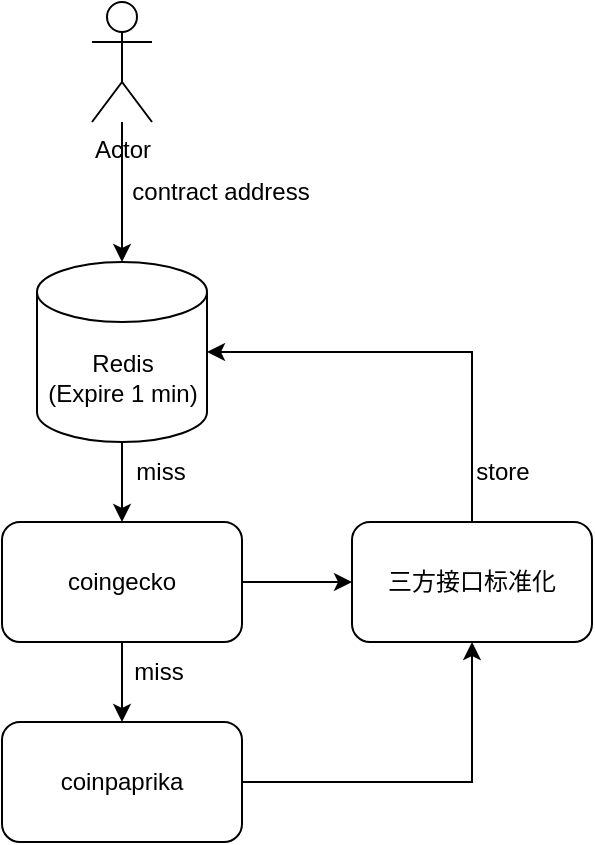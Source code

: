 <mxfile version="21.6.6" type="github">
  <diagram name="第 1 页" id="yqQ3hrJPulyTldEbJ_DK">
    <mxGraphModel dx="1306" dy="716" grid="1" gridSize="10" guides="1" tooltips="1" connect="1" arrows="1" fold="1" page="1" pageScale="1" pageWidth="827" pageHeight="1169" math="0" shadow="0">
      <root>
        <mxCell id="0" />
        <mxCell id="1" parent="0" />
        <mxCell id="-pOtgHXbaxwmbOymeWTH-4" value="" style="edgeStyle=orthogonalEdgeStyle;rounded=0;orthogonalLoop=1;jettySize=auto;html=1;" edge="1" parent="1" source="-pOtgHXbaxwmbOymeWTH-1" target="-pOtgHXbaxwmbOymeWTH-3">
          <mxGeometry relative="1" as="geometry" />
        </mxCell>
        <mxCell id="-pOtgHXbaxwmbOymeWTH-1" value="Actor" style="shape=umlActor;verticalLabelPosition=bottom;verticalAlign=top;html=1;outlineConnect=0;" vertex="1" parent="1">
          <mxGeometry x="350" y="130" width="30" height="60" as="geometry" />
        </mxCell>
        <mxCell id="-pOtgHXbaxwmbOymeWTH-7" value="" style="edgeStyle=orthogonalEdgeStyle;rounded=0;orthogonalLoop=1;jettySize=auto;html=1;" edge="1" parent="1" source="-pOtgHXbaxwmbOymeWTH-3" target="-pOtgHXbaxwmbOymeWTH-5">
          <mxGeometry relative="1" as="geometry" />
        </mxCell>
        <mxCell id="-pOtgHXbaxwmbOymeWTH-3" value="Redis&lt;br&gt;(Expire 1 min)" style="shape=cylinder3;whiteSpace=wrap;html=1;boundedLbl=1;backgroundOutline=1;size=15;" vertex="1" parent="1">
          <mxGeometry x="322.5" y="260" width="85" height="90" as="geometry" />
        </mxCell>
        <mxCell id="-pOtgHXbaxwmbOymeWTH-8" value="" style="edgeStyle=orthogonalEdgeStyle;rounded=0;orthogonalLoop=1;jettySize=auto;html=1;" edge="1" parent="1" source="-pOtgHXbaxwmbOymeWTH-5" target="-pOtgHXbaxwmbOymeWTH-6">
          <mxGeometry relative="1" as="geometry" />
        </mxCell>
        <mxCell id="-pOtgHXbaxwmbOymeWTH-13" style="edgeStyle=orthogonalEdgeStyle;rounded=0;orthogonalLoop=1;jettySize=auto;html=1;exitX=1;exitY=0.5;exitDx=0;exitDy=0;entryX=0;entryY=0.5;entryDx=0;entryDy=0;" edge="1" parent="1" source="-pOtgHXbaxwmbOymeWTH-5" target="-pOtgHXbaxwmbOymeWTH-12">
          <mxGeometry relative="1" as="geometry" />
        </mxCell>
        <mxCell id="-pOtgHXbaxwmbOymeWTH-5" value="coingecko" style="rounded=1;whiteSpace=wrap;html=1;" vertex="1" parent="1">
          <mxGeometry x="305" y="390" width="120" height="60" as="geometry" />
        </mxCell>
        <mxCell id="-pOtgHXbaxwmbOymeWTH-14" style="edgeStyle=orthogonalEdgeStyle;rounded=0;orthogonalLoop=1;jettySize=auto;html=1;entryX=0.5;entryY=1;entryDx=0;entryDy=0;" edge="1" parent="1" source="-pOtgHXbaxwmbOymeWTH-6" target="-pOtgHXbaxwmbOymeWTH-12">
          <mxGeometry relative="1" as="geometry" />
        </mxCell>
        <mxCell id="-pOtgHXbaxwmbOymeWTH-6" value="&lt;table id=&quot;3893c9cf-16d9-4c6e-9450-707d32a2a02b&quot; class=&quot;simple-table&quot;&gt;&lt;tbody&gt;&lt;tr id=&quot;10b8a67f-8c77-4f25-928b-4482de56c09c&quot;&gt;&lt;td id=&quot;b&gt;DO&quot; class=&quot;&quot;&gt;coinpaprika&lt;/td&gt;&lt;/tr&gt;&lt;/tbody&gt;&lt;/table&gt;" style="rounded=1;whiteSpace=wrap;html=1;" vertex="1" parent="1">
          <mxGeometry x="305" y="490" width="120" height="60" as="geometry" />
        </mxCell>
        <mxCell id="-pOtgHXbaxwmbOymeWTH-9" value="contract address" style="text;html=1;align=center;verticalAlign=middle;resizable=0;points=[];autosize=1;strokeColor=none;fillColor=none;" vertex="1" parent="1">
          <mxGeometry x="359" y="210" width="110" height="30" as="geometry" />
        </mxCell>
        <mxCell id="-pOtgHXbaxwmbOymeWTH-10" value="miss" style="text;html=1;align=center;verticalAlign=middle;resizable=0;points=[];autosize=1;strokeColor=none;fillColor=none;" vertex="1" parent="1">
          <mxGeometry x="359" y="350" width="50" height="30" as="geometry" />
        </mxCell>
        <mxCell id="-pOtgHXbaxwmbOymeWTH-11" value="miss" style="text;html=1;align=center;verticalAlign=middle;resizable=0;points=[];autosize=1;strokeColor=none;fillColor=none;" vertex="1" parent="1">
          <mxGeometry x="357.5" y="450" width="50" height="30" as="geometry" />
        </mxCell>
        <mxCell id="-pOtgHXbaxwmbOymeWTH-15" style="edgeStyle=orthogonalEdgeStyle;rounded=0;orthogonalLoop=1;jettySize=auto;html=1;entryX=1;entryY=0.5;entryDx=0;entryDy=0;entryPerimeter=0;" edge="1" parent="1" source="-pOtgHXbaxwmbOymeWTH-12" target="-pOtgHXbaxwmbOymeWTH-3">
          <mxGeometry relative="1" as="geometry">
            <Array as="points">
              <mxPoint x="540" y="305" />
            </Array>
          </mxGeometry>
        </mxCell>
        <mxCell id="-pOtgHXbaxwmbOymeWTH-12" value="三方接口标准化" style="rounded=1;whiteSpace=wrap;html=1;" vertex="1" parent="1">
          <mxGeometry x="480" y="390" width="120" height="60" as="geometry" />
        </mxCell>
        <mxCell id="-pOtgHXbaxwmbOymeWTH-16" value="store" style="text;html=1;align=center;verticalAlign=middle;resizable=0;points=[];autosize=1;strokeColor=none;fillColor=none;" vertex="1" parent="1">
          <mxGeometry x="530" y="350" width="50" height="30" as="geometry" />
        </mxCell>
      </root>
    </mxGraphModel>
  </diagram>
</mxfile>
